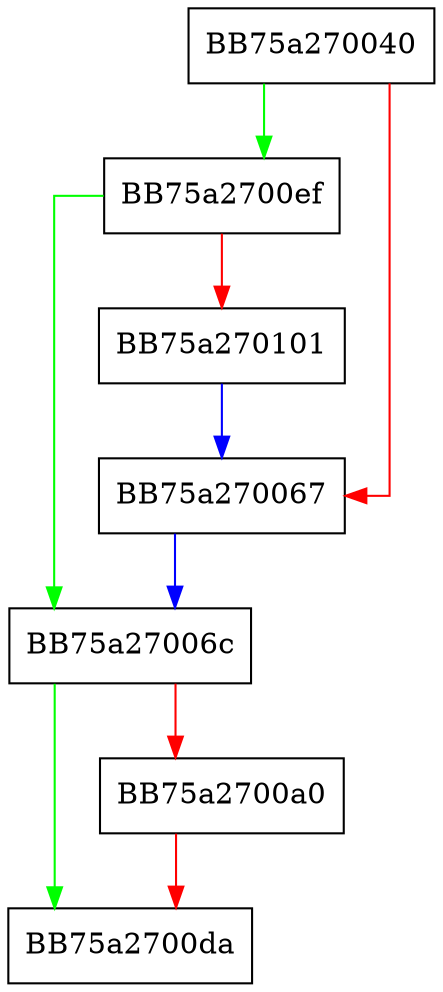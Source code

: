 digraph Init {
  node [shape="box"];
  graph [splines=ortho];
  BB75a270040 -> BB75a2700ef [color="green"];
  BB75a270040 -> BB75a270067 [color="red"];
  BB75a270067 -> BB75a27006c [color="blue"];
  BB75a27006c -> BB75a2700da [color="green"];
  BB75a27006c -> BB75a2700a0 [color="red"];
  BB75a2700a0 -> BB75a2700da [color="red"];
  BB75a2700ef -> BB75a27006c [color="green"];
  BB75a2700ef -> BB75a270101 [color="red"];
  BB75a270101 -> BB75a270067 [color="blue"];
}